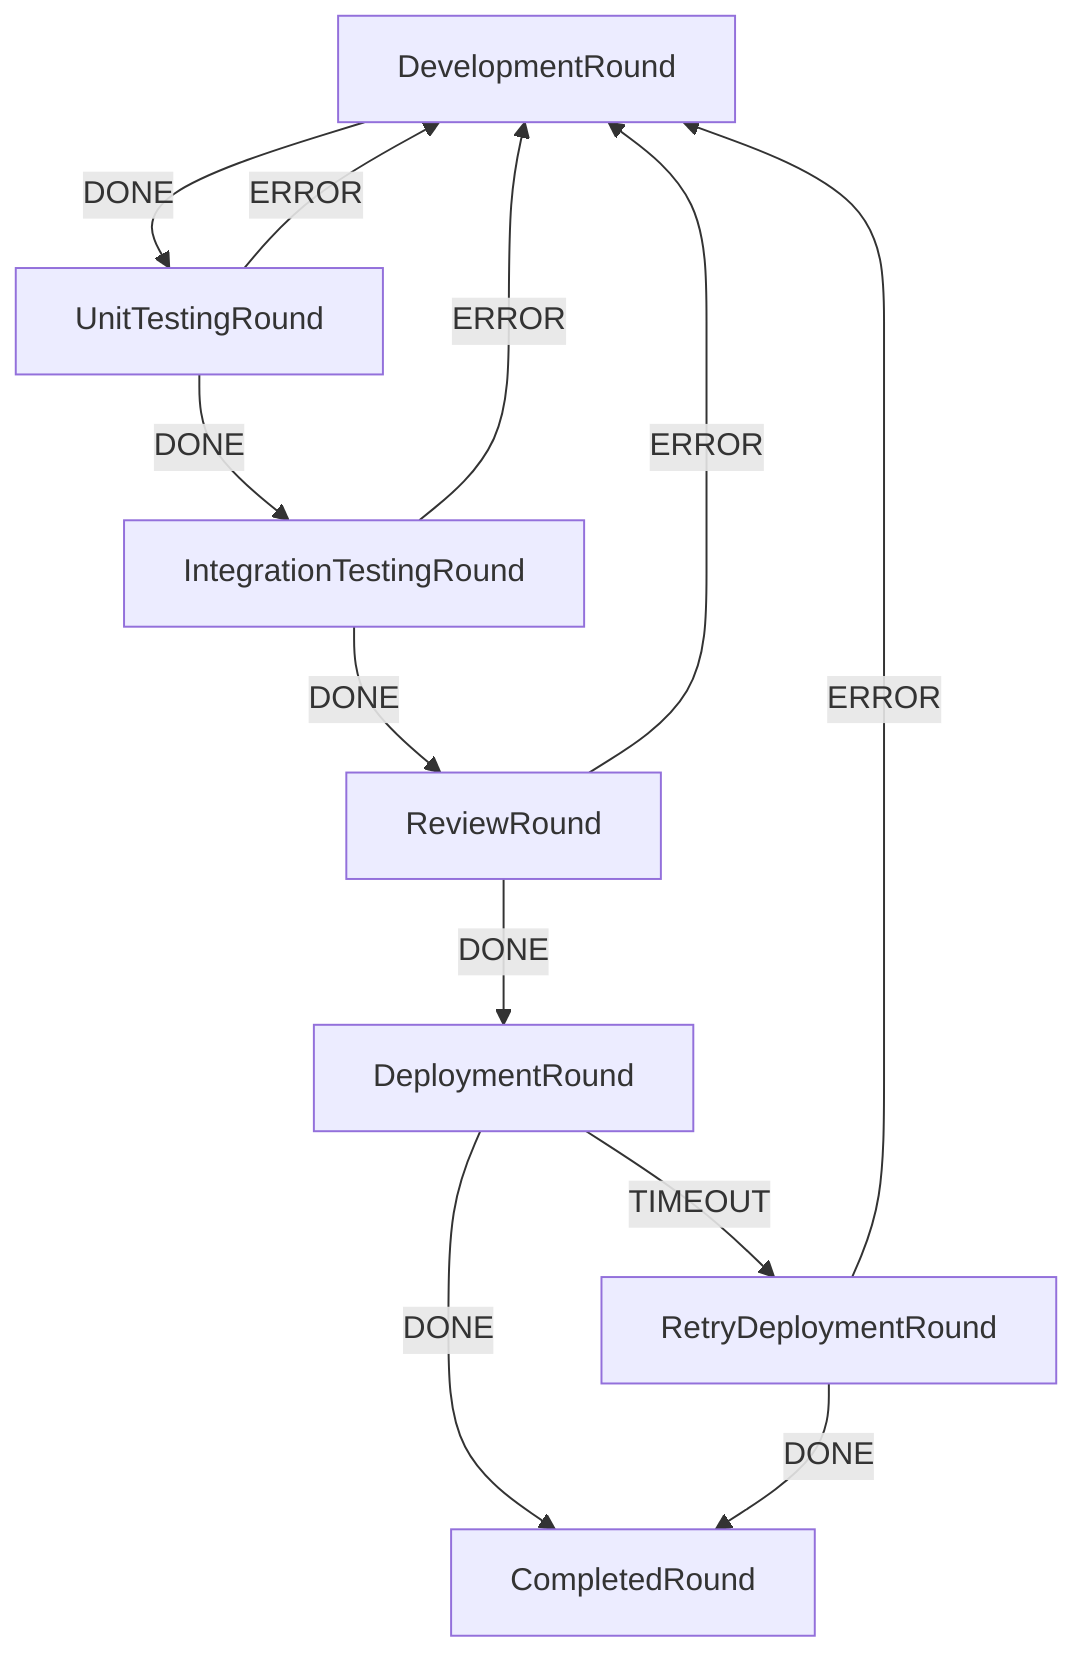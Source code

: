 graph TD
  DevelopmentRound
  UnitTestingRound
  ReviewRound
  IntegrationTestingRound
  RetryDeploymentRound
  DevelopmentRound
  DeploymentRound
  CompletedRound
  DevelopmentRound -->|DONE| UnitTestingRound
  UnitTestingRound -->|DONE| IntegrationTestingRound
  UnitTestingRound -->|ERROR| DevelopmentRound
  IntegrationTestingRound -->|DONE| ReviewRound
  IntegrationTestingRound -->|ERROR| DevelopmentRound
  ReviewRound -->|DONE| DeploymentRound
  ReviewRound -->|ERROR| DevelopmentRound
  DeploymentRound -->|DONE| CompletedRound
  DeploymentRound -->|TIMEOUT| RetryDeploymentRound
  RetryDeploymentRound -->|DONE| CompletedRound
  RetryDeploymentRound -->|ERROR| DevelopmentRound
